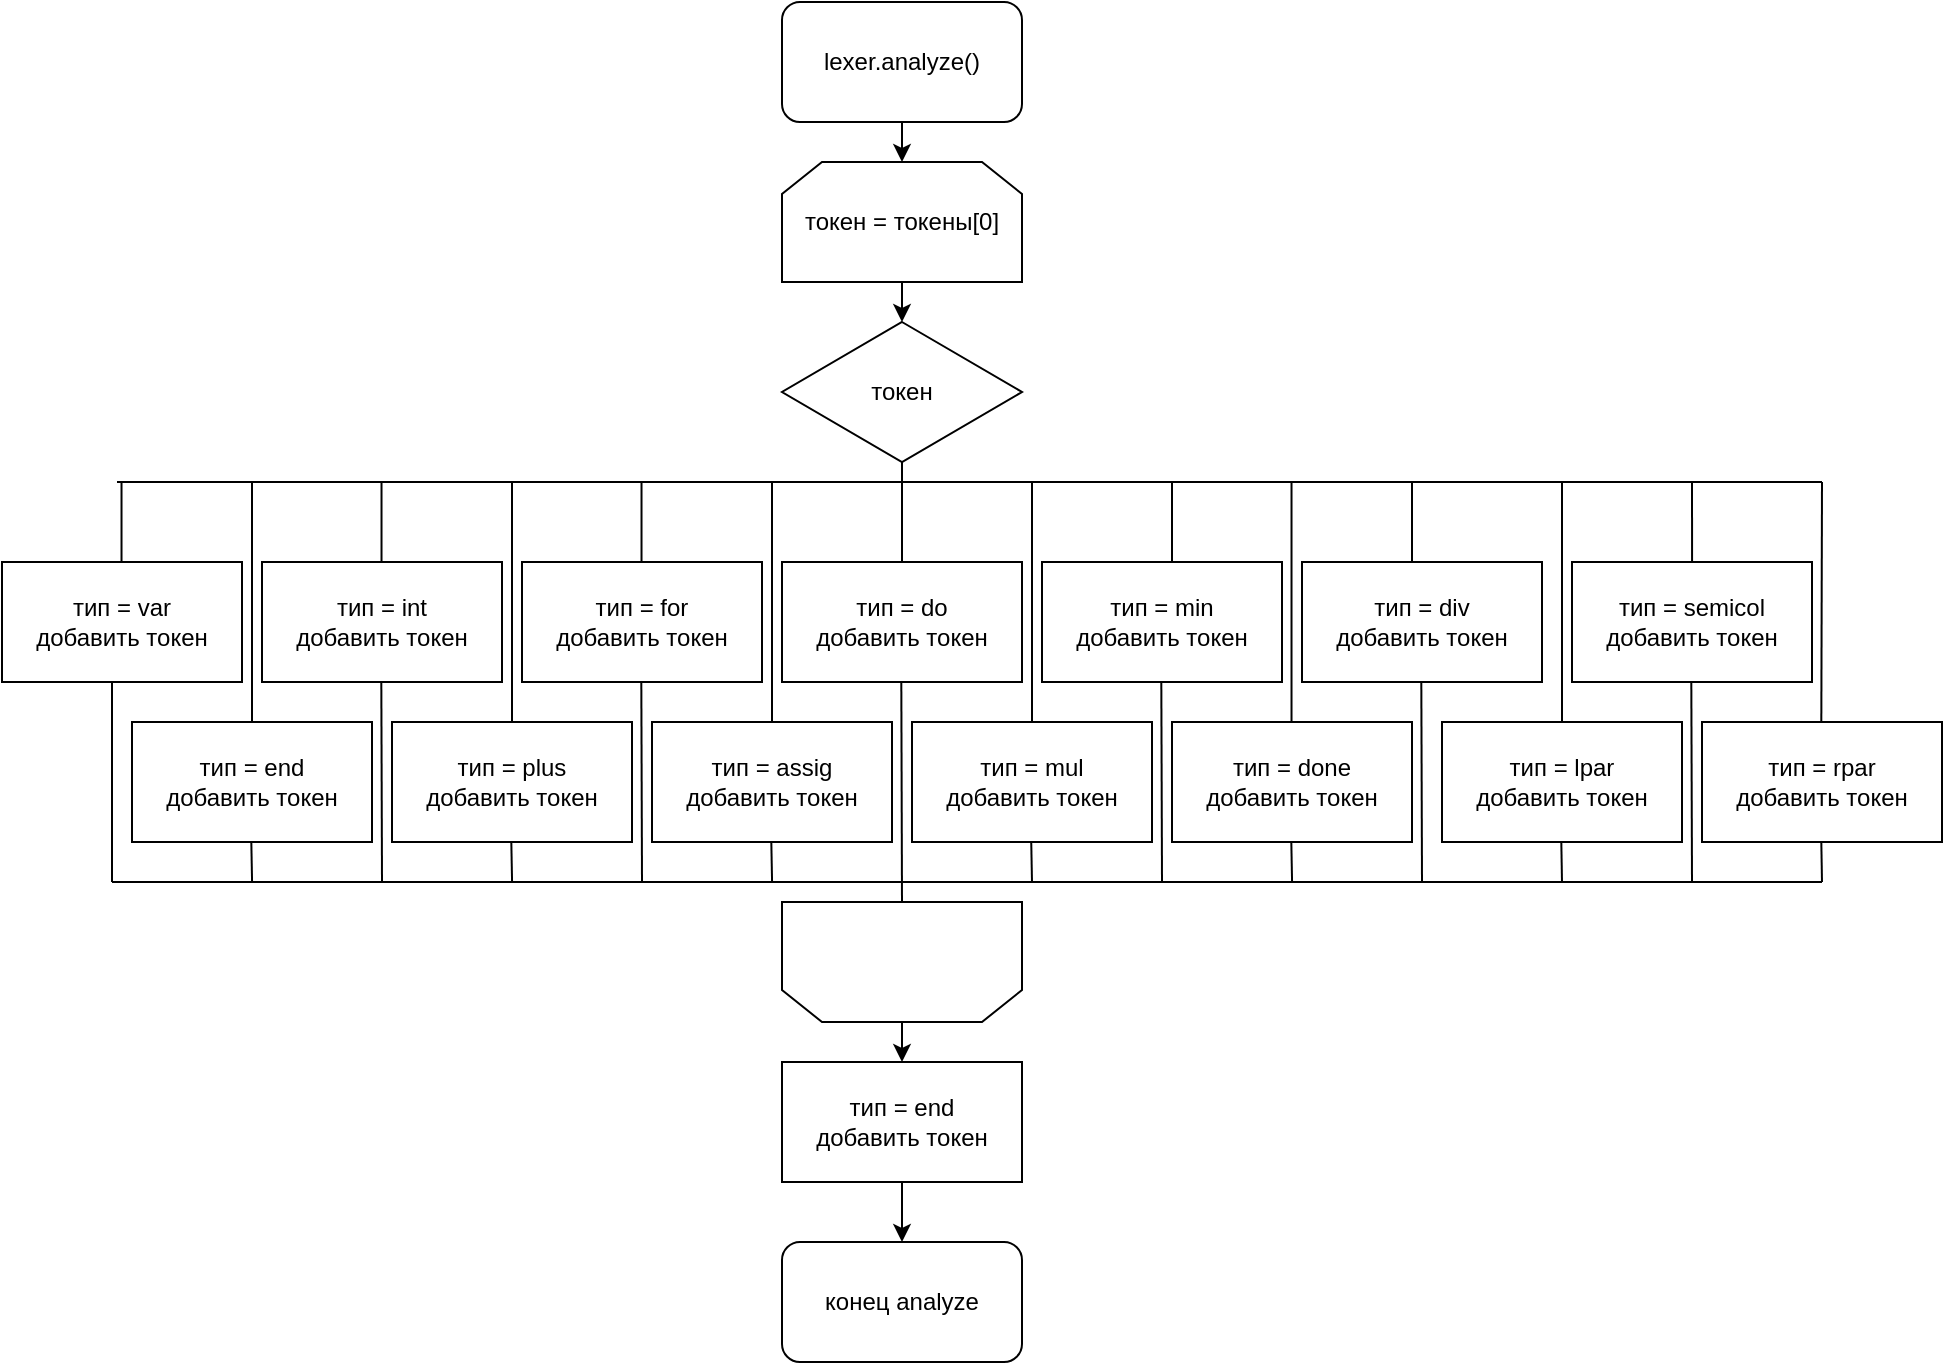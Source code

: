 <mxfile>
    <diagram id="Khur0bMBtZV4tImQmgCY" name="Page-1">
        <mxGraphModel dx="1838" dy="764" grid="1" gridSize="10" guides="1" tooltips="1" connect="1" arrows="1" fold="1" page="0" pageScale="1" pageWidth="850" pageHeight="1100" math="0" shadow="0">
            <root>
                <mxCell id="0"/>
                <mxCell id="1" parent="0"/>
                <mxCell id="2" value="конец analyze" style="rounded=1;whiteSpace=wrap;html=1;" vertex="1" parent="1">
                    <mxGeometry x="390" y="620" width="120" height="60" as="geometry"/>
                </mxCell>
                <mxCell id="8" style="edgeStyle=none;html=1;" edge="1" parent="1" source="3" target="5">
                    <mxGeometry relative="1" as="geometry"/>
                </mxCell>
                <mxCell id="3" value="lexer.analyze()" style="rounded=1;whiteSpace=wrap;html=1;" vertex="1" parent="1">
                    <mxGeometry x="390" width="120" height="60" as="geometry"/>
                </mxCell>
                <mxCell id="9" style="edgeStyle=none;html=1;" edge="1" parent="1" source="4" target="6">
                    <mxGeometry relative="1" as="geometry"/>
                </mxCell>
                <mxCell id="4" value="" style="shape=loopLimit;whiteSpace=wrap;html=1;rotation=-180;" vertex="1" parent="1">
                    <mxGeometry x="390" y="450" width="120" height="60" as="geometry"/>
                </mxCell>
                <mxCell id="67" style="edgeStyle=none;html=1;" edge="1" parent="1" source="5" target="10">
                    <mxGeometry relative="1" as="geometry"/>
                </mxCell>
                <mxCell id="5" value="токен = токены[0]" style="shape=loopLimit;whiteSpace=wrap;html=1;" vertex="1" parent="1">
                    <mxGeometry x="390" y="80" width="120" height="60" as="geometry"/>
                </mxCell>
                <mxCell id="7" style="edgeStyle=none;html=1;" edge="1" parent="1" source="6" target="2">
                    <mxGeometry relative="1" as="geometry"/>
                </mxCell>
                <mxCell id="6" value="тип = end&lt;br&gt;добавить токен" style="rounded=0;whiteSpace=wrap;html=1;" vertex="1" parent="1">
                    <mxGeometry x="390" y="530" width="120" height="60" as="geometry"/>
                </mxCell>
                <mxCell id="10" value="токен" style="rhombus;whiteSpace=wrap;html=1;" vertex="1" parent="1">
                    <mxGeometry x="390" y="160" width="120" height="70" as="geometry"/>
                </mxCell>
                <mxCell id="12" value="тип = done&lt;br&gt;добавить токен" style="rounded=0;whiteSpace=wrap;html=1;" vertex="1" parent="1">
                    <mxGeometry x="585" y="360" width="120" height="60" as="geometry"/>
                </mxCell>
                <mxCell id="13" value="тип = div&lt;br&gt;добавить токен" style="rounded=0;whiteSpace=wrap;html=1;" vertex="1" parent="1">
                    <mxGeometry x="650" y="280" width="120" height="60" as="geometry"/>
                </mxCell>
                <mxCell id="14" value="тип = var&lt;br&gt;добавить токен" style="rounded=0;whiteSpace=wrap;html=1;" vertex="1" parent="1">
                    <mxGeometry y="280" width="120" height="60" as="geometry"/>
                </mxCell>
                <mxCell id="15" value="тип = end&lt;br&gt;добавить токен" style="rounded=0;whiteSpace=wrap;html=1;" vertex="1" parent="1">
                    <mxGeometry x="65" y="360" width="120" height="60" as="geometry"/>
                </mxCell>
                <mxCell id="16" value="тип = mul&lt;br&gt;добавить токен" style="rounded=0;whiteSpace=wrap;html=1;" vertex="1" parent="1">
                    <mxGeometry x="455" y="360" width="120" height="60" as="geometry"/>
                </mxCell>
                <mxCell id="17" value="тип = assig&lt;br&gt;добавить токен" style="rounded=0;whiteSpace=wrap;html=1;" vertex="1" parent="1">
                    <mxGeometry x="325" y="360" width="120" height="60" as="geometry"/>
                </mxCell>
                <mxCell id="18" value="тип = plus&lt;br&gt;добавить токен" style="rounded=0;whiteSpace=wrap;html=1;" vertex="1" parent="1">
                    <mxGeometry x="195" y="360" width="120" height="60" as="geometry"/>
                </mxCell>
                <mxCell id="19" value="тип = int&lt;br&gt;добавить токен" style="rounded=0;whiteSpace=wrap;html=1;" vertex="1" parent="1">
                    <mxGeometry x="130" y="280" width="120" height="60" as="geometry"/>
                </mxCell>
                <mxCell id="20" value="тип = for&lt;br&gt;добавить токен" style="rounded=0;whiteSpace=wrap;html=1;" vertex="1" parent="1">
                    <mxGeometry x="260" y="280" width="120" height="60" as="geometry"/>
                </mxCell>
                <mxCell id="21" value="тип = do&lt;br&gt;добавить токен" style="rounded=0;whiteSpace=wrap;html=1;" vertex="1" parent="1">
                    <mxGeometry x="390" y="280" width="120" height="60" as="geometry"/>
                </mxCell>
                <mxCell id="22" value="тип = min&lt;br&gt;добавить токен" style="rounded=0;whiteSpace=wrap;html=1;" vertex="1" parent="1">
                    <mxGeometry x="520" y="280" width="120" height="60" as="geometry"/>
                </mxCell>
                <mxCell id="23" value="" style="endArrow=none;html=1;" edge="1" parent="1">
                    <mxGeometry width="50" height="50" relative="1" as="geometry">
                        <mxPoint x="57.5" y="240" as="sourcePoint"/>
                        <mxPoint x="910" y="240" as="targetPoint"/>
                    </mxGeometry>
                </mxCell>
                <mxCell id="34" value="" style="endArrow=none;html=1;exitX=0.5;exitY=0;exitDx=0;exitDy=0;" edge="1" parent="1">
                    <mxGeometry width="50" height="50" relative="1" as="geometry">
                        <mxPoint x="644.76" y="360" as="sourcePoint"/>
                        <mxPoint x="644.76" y="240" as="targetPoint"/>
                    </mxGeometry>
                </mxCell>
                <mxCell id="35" value="" style="endArrow=none;html=1;exitX=0.5;exitY=0;exitDx=0;exitDy=0;" edge="1" parent="1">
                    <mxGeometry width="50" height="50" relative="1" as="geometry">
                        <mxPoint x="705" y="280" as="sourcePoint"/>
                        <mxPoint x="705" y="240" as="targetPoint"/>
                    </mxGeometry>
                </mxCell>
                <mxCell id="36" value="" style="endArrow=none;html=1;exitX=0.5;exitY=0;exitDx=0;exitDy=0;" edge="1" parent="1">
                    <mxGeometry width="50" height="50" relative="1" as="geometry">
                        <mxPoint x="125" y="360" as="sourcePoint"/>
                        <mxPoint x="125" y="240" as="targetPoint"/>
                    </mxGeometry>
                </mxCell>
                <mxCell id="37" value="" style="endArrow=none;html=1;exitX=0.5;exitY=0;exitDx=0;exitDy=0;" edge="1" parent="1">
                    <mxGeometry width="50" height="50" relative="1" as="geometry">
                        <mxPoint x="515" y="360" as="sourcePoint"/>
                        <mxPoint x="515" y="240" as="targetPoint"/>
                    </mxGeometry>
                </mxCell>
                <mxCell id="38" value="" style="endArrow=none;html=1;" edge="1" parent="1">
                    <mxGeometry width="50" height="50" relative="1" as="geometry">
                        <mxPoint x="385" y="360" as="sourcePoint"/>
                        <mxPoint x="385" y="240" as="targetPoint"/>
                    </mxGeometry>
                </mxCell>
                <mxCell id="39" value="" style="endArrow=none;html=1;exitX=0.5;exitY=0;exitDx=0;exitDy=0;" edge="1" parent="1">
                    <mxGeometry width="50" height="50" relative="1" as="geometry">
                        <mxPoint x="255" y="360" as="sourcePoint"/>
                        <mxPoint x="255" y="240" as="targetPoint"/>
                    </mxGeometry>
                </mxCell>
                <mxCell id="40" value="" style="endArrow=none;html=1;exitX=0.5;exitY=0;exitDx=0;exitDy=0;" edge="1" parent="1">
                    <mxGeometry width="50" height="50" relative="1" as="geometry">
                        <mxPoint x="59.76" y="280" as="sourcePoint"/>
                        <mxPoint x="59.76" y="240" as="targetPoint"/>
                    </mxGeometry>
                </mxCell>
                <mxCell id="41" value="" style="endArrow=none;html=1;exitX=0.5;exitY=0;exitDx=0;exitDy=0;" edge="1" parent="1">
                    <mxGeometry width="50" height="50" relative="1" as="geometry">
                        <mxPoint x="189.76" y="280" as="sourcePoint"/>
                        <mxPoint x="189.76" y="240" as="targetPoint"/>
                    </mxGeometry>
                </mxCell>
                <mxCell id="42" value="" style="endArrow=none;html=1;exitX=0.5;exitY=0;exitDx=0;exitDy=0;" edge="1" parent="1">
                    <mxGeometry width="50" height="50" relative="1" as="geometry">
                        <mxPoint x="319.76" y="280" as="sourcePoint"/>
                        <mxPoint x="319.76" y="240" as="targetPoint"/>
                    </mxGeometry>
                </mxCell>
                <mxCell id="43" value="" style="endArrow=none;html=1;exitX=0.5;exitY=0;exitDx=0;exitDy=0;" edge="1" parent="1">
                    <mxGeometry width="50" height="50" relative="1" as="geometry">
                        <mxPoint x="450" y="280" as="sourcePoint"/>
                        <mxPoint x="450" y="230" as="targetPoint"/>
                    </mxGeometry>
                </mxCell>
                <mxCell id="44" value="" style="endArrow=none;html=1;exitX=0.5;exitY=0;exitDx=0;exitDy=0;" edge="1" parent="1">
                    <mxGeometry width="50" height="50" relative="1" as="geometry">
                        <mxPoint x="585" y="280" as="sourcePoint"/>
                        <mxPoint x="585" y="240" as="targetPoint"/>
                    </mxGeometry>
                </mxCell>
                <mxCell id="45" value="" style="endArrow=none;html=1;" edge="1" parent="1">
                    <mxGeometry width="50" height="50" relative="1" as="geometry">
                        <mxPoint x="55" y="440" as="sourcePoint"/>
                        <mxPoint x="910" y="440" as="targetPoint"/>
                    </mxGeometry>
                </mxCell>
                <mxCell id="47" value="" style="endArrow=none;html=1;" edge="1" parent="1">
                    <mxGeometry width="50" height="50" relative="1" as="geometry">
                        <mxPoint x="515" y="440" as="sourcePoint"/>
                        <mxPoint x="514.62" y="420" as="targetPoint"/>
                    </mxGeometry>
                </mxCell>
                <mxCell id="48" value="" style="endArrow=none;html=1;" edge="1" parent="1">
                    <mxGeometry width="50" height="50" relative="1" as="geometry">
                        <mxPoint x="55" y="440" as="sourcePoint"/>
                        <mxPoint x="55" y="340.0" as="targetPoint"/>
                    </mxGeometry>
                </mxCell>
                <mxCell id="49" value="" style="endArrow=none;html=1;" edge="1" parent="1">
                    <mxGeometry width="50" height="50" relative="1" as="geometry">
                        <mxPoint x="190" y="440" as="sourcePoint"/>
                        <mxPoint x="189.66" y="340.0" as="targetPoint"/>
                    </mxGeometry>
                </mxCell>
                <mxCell id="50" value="" style="endArrow=none;html=1;" edge="1" parent="1">
                    <mxGeometry width="50" height="50" relative="1" as="geometry">
                        <mxPoint x="320" y="440" as="sourcePoint"/>
                        <mxPoint x="319.66" y="340.0" as="targetPoint"/>
                    </mxGeometry>
                </mxCell>
                <mxCell id="51" value="" style="endArrow=none;html=1;" edge="1" parent="1">
                    <mxGeometry width="50" height="50" relative="1" as="geometry">
                        <mxPoint x="450" y="450" as="sourcePoint"/>
                        <mxPoint x="449.66" y="340.0" as="targetPoint"/>
                    </mxGeometry>
                </mxCell>
                <mxCell id="52" value="" style="endArrow=none;html=1;" edge="1" parent="1">
                    <mxGeometry width="50" height="50" relative="1" as="geometry">
                        <mxPoint x="580" y="440" as="sourcePoint"/>
                        <mxPoint x="579.66" y="340.0" as="targetPoint"/>
                    </mxGeometry>
                </mxCell>
                <mxCell id="53" value="" style="endArrow=none;html=1;" edge="1" parent="1">
                    <mxGeometry width="50" height="50" relative="1" as="geometry">
                        <mxPoint x="710" y="440" as="sourcePoint"/>
                        <mxPoint x="709.66" y="340.0" as="targetPoint"/>
                    </mxGeometry>
                </mxCell>
                <mxCell id="54" value="" style="endArrow=none;html=1;" edge="1" parent="1">
                    <mxGeometry width="50" height="50" relative="1" as="geometry">
                        <mxPoint x="125.04" y="440.0" as="sourcePoint"/>
                        <mxPoint x="124.66" y="420.0" as="targetPoint"/>
                    </mxGeometry>
                </mxCell>
                <mxCell id="55" value="" style="endArrow=none;html=1;" edge="1" parent="1">
                    <mxGeometry width="50" height="50" relative="1" as="geometry">
                        <mxPoint x="255.04" y="440" as="sourcePoint"/>
                        <mxPoint x="254.66" y="420.0" as="targetPoint"/>
                    </mxGeometry>
                </mxCell>
                <mxCell id="56" value="" style="endArrow=none;html=1;" edge="1" parent="1">
                    <mxGeometry width="50" height="50" relative="1" as="geometry">
                        <mxPoint x="645.04" y="440" as="sourcePoint"/>
                        <mxPoint x="644.66" y="420.0" as="targetPoint"/>
                    </mxGeometry>
                </mxCell>
                <mxCell id="57" value="тип = lpar&lt;br&gt;добавить токен" style="rounded=0;whiteSpace=wrap;html=1;" vertex="1" parent="1">
                    <mxGeometry x="720" y="360" width="120" height="60" as="geometry"/>
                </mxCell>
                <mxCell id="58" value="тип = semicol&lt;br&gt;добавить токен" style="rounded=0;whiteSpace=wrap;html=1;" vertex="1" parent="1">
                    <mxGeometry x="785" y="280" width="120" height="60" as="geometry"/>
                </mxCell>
                <mxCell id="59" value="тип = rpar&lt;br&gt;добавить токен" style="rounded=0;whiteSpace=wrap;html=1;" vertex="1" parent="1">
                    <mxGeometry x="850" y="360" width="120" height="60" as="geometry"/>
                </mxCell>
                <mxCell id="60" value="" style="endArrow=none;html=1;" edge="1" parent="1">
                    <mxGeometry width="50" height="50" relative="1" as="geometry">
                        <mxPoint x="845" y="440" as="sourcePoint"/>
                        <mxPoint x="844.66" y="340.0" as="targetPoint"/>
                    </mxGeometry>
                </mxCell>
                <mxCell id="61" value="" style="endArrow=none;html=1;" edge="1" parent="1">
                    <mxGeometry width="50" height="50" relative="1" as="geometry">
                        <mxPoint x="910" y="440" as="sourcePoint"/>
                        <mxPoint x="909.66" y="420.0" as="targetPoint"/>
                    </mxGeometry>
                </mxCell>
                <mxCell id="62" value="" style="endArrow=none;html=1;" edge="1" parent="1">
                    <mxGeometry width="50" height="50" relative="1" as="geometry">
                        <mxPoint x="780" y="440" as="sourcePoint"/>
                        <mxPoint x="779.66" y="420.0" as="targetPoint"/>
                    </mxGeometry>
                </mxCell>
                <mxCell id="63" value="" style="endArrow=none;html=1;" edge="1" parent="1">
                    <mxGeometry width="50" height="50" relative="1" as="geometry">
                        <mxPoint x="909.66" y="360.0" as="sourcePoint"/>
                        <mxPoint x="910" y="240" as="targetPoint"/>
                    </mxGeometry>
                </mxCell>
                <mxCell id="64" value="" style="endArrow=none;html=1;" edge="1" parent="1">
                    <mxGeometry width="50" height="50" relative="1" as="geometry">
                        <mxPoint x="780" y="360.0" as="sourcePoint"/>
                        <mxPoint x="780" y="240" as="targetPoint"/>
                    </mxGeometry>
                </mxCell>
                <mxCell id="65" value="" style="endArrow=none;html=1;" edge="1" parent="1">
                    <mxGeometry width="50" height="50" relative="1" as="geometry">
                        <mxPoint x="845.04" y="280.0" as="sourcePoint"/>
                        <mxPoint x="845" y="240" as="targetPoint"/>
                    </mxGeometry>
                </mxCell>
                <mxCell id="66" value="" style="endArrow=none;html=1;" edge="1" parent="1">
                    <mxGeometry width="50" height="50" relative="1" as="geometry">
                        <mxPoint x="385.04" y="440.0" as="sourcePoint"/>
                        <mxPoint x="384.66" y="420.0" as="targetPoint"/>
                    </mxGeometry>
                </mxCell>
            </root>
        </mxGraphModel>
    </diagram>
</mxfile>